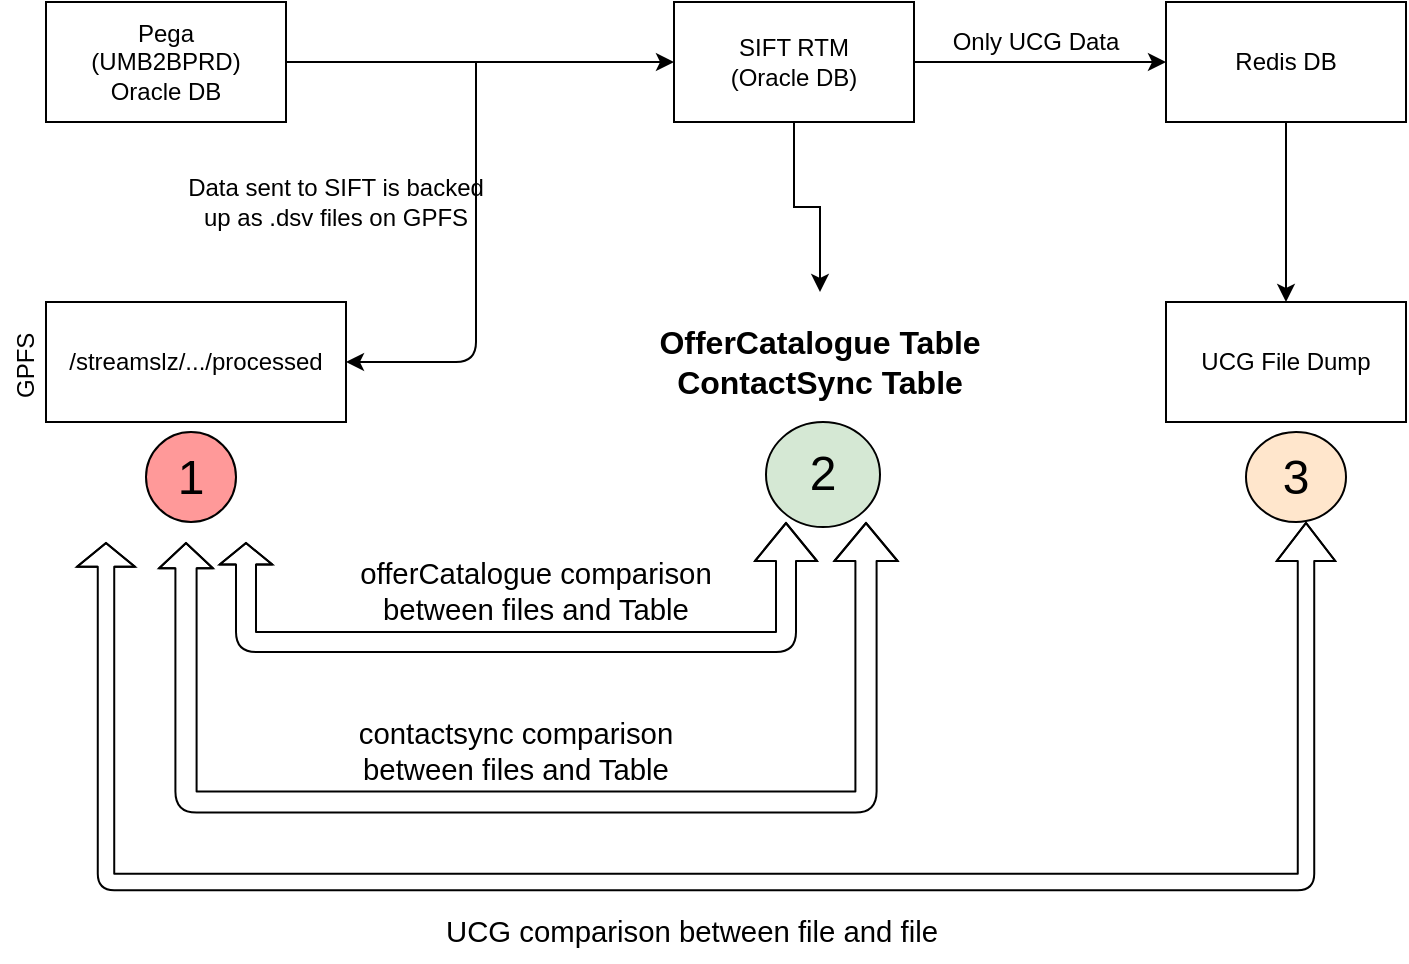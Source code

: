 <mxfile version="14.5.1" type="github">
  <diagram id="7p46W-EN9GYlPAzoYcba" name="Page-1">
    <mxGraphModel dx="844" dy="598" grid="1" gridSize="10" guides="1" tooltips="1" connect="1" arrows="1" fold="1" page="1" pageScale="1" pageWidth="827" pageHeight="1169" math="0" shadow="0">
      <root>
        <mxCell id="0" />
        <mxCell id="1" parent="0" />
        <mxCell id="sO5AbAzET7fi1nhG9wPH-10" value="" style="endArrow=classic;html=1;entryX=1;entryY=0.5;entryDx=0;entryDy=0;" edge="1" parent="1" target="sO5AbAzET7fi1nhG9wPH-5">
          <mxGeometry width="50" height="50" relative="1" as="geometry">
            <mxPoint x="255" y="110" as="sourcePoint" />
            <mxPoint x="440" y="170" as="targetPoint" />
            <Array as="points">
              <mxPoint x="255" y="260" />
            </Array>
          </mxGeometry>
        </mxCell>
        <mxCell id="sO5AbAzET7fi1nhG9wPH-1" value="Pega&lt;br&gt;(UMB2BPRD)&lt;br&gt;Oracle DB" style="rounded=0;whiteSpace=wrap;html=1;" vertex="1" parent="1">
          <mxGeometry x="40" y="80" width="120" height="60" as="geometry" />
        </mxCell>
        <mxCell id="sO5AbAzET7fi1nhG9wPH-20" style="edgeStyle=orthogonalEdgeStyle;rounded=0;orthogonalLoop=1;jettySize=auto;html=1;entryX=0.5;entryY=0;entryDx=0;entryDy=0;" edge="1" parent="1" source="sO5AbAzET7fi1nhG9wPH-2" target="sO5AbAzET7fi1nhG9wPH-16">
          <mxGeometry relative="1" as="geometry" />
        </mxCell>
        <mxCell id="sO5AbAzET7fi1nhG9wPH-2" value="SIFT RTM&lt;br&gt;(Oracle DB)" style="rounded=0;whiteSpace=wrap;html=1;" vertex="1" parent="1">
          <mxGeometry x="354" y="80" width="120" height="60" as="geometry" />
        </mxCell>
        <mxCell id="sO5AbAzET7fi1nhG9wPH-3" value="" style="endArrow=classic;html=1;entryX=0;entryY=0.5;entryDx=0;entryDy=0;" edge="1" parent="1" source="sO5AbAzET7fi1nhG9wPH-1" target="sO5AbAzET7fi1nhG9wPH-2">
          <mxGeometry width="50" height="50" relative="1" as="geometry">
            <mxPoint x="160" y="120" as="sourcePoint" />
            <mxPoint x="210" y="70" as="targetPoint" />
          </mxGeometry>
        </mxCell>
        <mxCell id="sO5AbAzET7fi1nhG9wPH-5" value="/streamslz/.../processed" style="rounded=0;whiteSpace=wrap;html=1;" vertex="1" parent="1">
          <mxGeometry x="40" y="230" width="150" height="60" as="geometry" />
        </mxCell>
        <mxCell id="sO5AbAzET7fi1nhG9wPH-11" value="Redis DB" style="rounded=0;whiteSpace=wrap;html=1;" vertex="1" parent="1">
          <mxGeometry x="600" y="80" width="120" height="60" as="geometry" />
        </mxCell>
        <mxCell id="sO5AbAzET7fi1nhG9wPH-12" value="" style="endArrow=classic;html=1;exitX=1;exitY=0.5;exitDx=0;exitDy=0;entryX=0;entryY=0.5;entryDx=0;entryDy=0;" edge="1" parent="1" source="sO5AbAzET7fi1nhG9wPH-2" target="sO5AbAzET7fi1nhG9wPH-11">
          <mxGeometry width="50" height="50" relative="1" as="geometry">
            <mxPoint x="390" y="220" as="sourcePoint" />
            <mxPoint x="440" y="170" as="targetPoint" />
            <Array as="points" />
          </mxGeometry>
        </mxCell>
        <mxCell id="sO5AbAzET7fi1nhG9wPH-13" value="Only UCG Data&lt;br&gt;" style="text;html=1;strokeColor=none;fillColor=none;align=center;verticalAlign=middle;whiteSpace=wrap;rounded=0;" vertex="1" parent="1">
          <mxGeometry x="480" y="90" width="110" height="20" as="geometry" />
        </mxCell>
        <mxCell id="sO5AbAzET7fi1nhG9wPH-14" value="UCG File Dump" style="rounded=0;whiteSpace=wrap;html=1;" vertex="1" parent="1">
          <mxGeometry x="600" y="230" width="120" height="60" as="geometry" />
        </mxCell>
        <mxCell id="sO5AbAzET7fi1nhG9wPH-15" value="" style="endArrow=classic;html=1;exitX=0.5;exitY=1;exitDx=0;exitDy=0;entryX=0.5;entryY=0;entryDx=0;entryDy=0;" edge="1" parent="1" source="sO5AbAzET7fi1nhG9wPH-11" target="sO5AbAzET7fi1nhG9wPH-14">
          <mxGeometry width="50" height="50" relative="1" as="geometry">
            <mxPoint x="390" y="190" as="sourcePoint" />
            <mxPoint x="440" y="140" as="targetPoint" />
          </mxGeometry>
        </mxCell>
        <mxCell id="sO5AbAzET7fi1nhG9wPH-16" value="&lt;font style=&quot;font-size: 16px&quot;&gt;&lt;b&gt;OfferCatalogue Table&lt;br&gt;ContactSync Table&lt;/b&gt;&lt;/font&gt;" style="text;html=1;strokeColor=none;fillColor=none;align=center;verticalAlign=middle;whiteSpace=wrap;rounded=0;" vertex="1" parent="1">
          <mxGeometry x="340" y="225" width="174" height="70" as="geometry" />
        </mxCell>
        <mxCell id="sO5AbAzET7fi1nhG9wPH-21" value="Data sent to SIFT is backed up as .dsv files on GPFS" style="text;html=1;strokeColor=none;fillColor=none;align=center;verticalAlign=middle;whiteSpace=wrap;rounded=0;" vertex="1" parent="1">
          <mxGeometry x="110" y="150" width="150" height="60" as="geometry" />
        </mxCell>
        <mxCell id="sO5AbAzET7fi1nhG9wPH-22" value="&lt;font style=&quot;font-size: 24px&quot;&gt;1&lt;/font&gt;" style="ellipse;whiteSpace=wrap;html=1;labelBackgroundColor=none;fillColor=#FF9999;" vertex="1" parent="1">
          <mxGeometry x="90" y="295" width="45" height="45" as="geometry" />
        </mxCell>
        <mxCell id="sO5AbAzET7fi1nhG9wPH-23" value="&lt;font style=&quot;font-size: 24px&quot;&gt;2&lt;/font&gt;" style="ellipse;whiteSpace=wrap;html=1;labelBackgroundColor=none;fillColor=#d5e8d4;" vertex="1" parent="1">
          <mxGeometry x="400" y="290" width="57" height="52.5" as="geometry" />
        </mxCell>
        <mxCell id="sO5AbAzET7fi1nhG9wPH-24" value="&lt;font style=&quot;font-size: 24px&quot;&gt;3&lt;/font&gt;" style="ellipse;whiteSpace=wrap;html=1;labelBackgroundColor=none;fillColor=#ffe6cc;" vertex="1" parent="1">
          <mxGeometry x="640" y="295" width="50" height="45" as="geometry" />
        </mxCell>
        <mxCell id="sO5AbAzET7fi1nhG9wPH-25" value="&lt;span style=&quot;font-size: 11.0pt ; font-family: &amp;#34;calibri&amp;#34; , sans-serif&quot;&gt;offerCatalogue comparison between files and Table&lt;/span&gt;" style="text;html=1;strokeColor=none;fillColor=none;align=center;verticalAlign=middle;whiteSpace=wrap;rounded=0;labelBackgroundColor=none;" vertex="1" parent="1">
          <mxGeometry x="180" y="360" width="210" height="30" as="geometry" />
        </mxCell>
        <mxCell id="sO5AbAzET7fi1nhG9wPH-26" value="&lt;span style=&quot;font-size: 11.0pt ; font-family: &amp;#34;calibri&amp;#34; , sans-serif&quot;&gt;contactsync comparison between files and Table&lt;/span&gt;" style="text;html=1;strokeColor=none;fillColor=none;align=center;verticalAlign=middle;whiteSpace=wrap;rounded=0;labelBackgroundColor=none;" vertex="1" parent="1">
          <mxGeometry x="180" y="440" width="190" height="30" as="geometry" />
        </mxCell>
        <mxCell id="sO5AbAzET7fi1nhG9wPH-28" value="" style="shape=flexArrow;endArrow=classic;startArrow=classic;html=1;endWidth=15.294;endSize=3.247;" edge="1" parent="1">
          <mxGeometry width="50" height="50" relative="1" as="geometry">
            <mxPoint x="410" y="340" as="sourcePoint" />
            <mxPoint x="140" y="350" as="targetPoint" />
            <Array as="points">
              <mxPoint x="410" y="400" />
              <mxPoint x="140" y="400" />
            </Array>
          </mxGeometry>
        </mxCell>
        <mxCell id="sO5AbAzET7fi1nhG9wPH-29" value="" style="shape=flexArrow;endArrow=classic;startArrow=classic;html=1;endWidth=15.294;endSize=3.871;width=10.588;" edge="1" parent="1">
          <mxGeometry width="50" height="50" relative="1" as="geometry">
            <mxPoint x="450" y="340" as="sourcePoint" />
            <mxPoint x="110" y="350" as="targetPoint" />
            <Array as="points">
              <mxPoint x="450" y="480" />
              <mxPoint x="110" y="480" />
            </Array>
          </mxGeometry>
        </mxCell>
        <mxCell id="sO5AbAzET7fi1nhG9wPH-30" value="" style="shape=flexArrow;endArrow=classic;startArrow=classic;html=1;endWidth=19.723;endSize=3.612;width=8.235;" edge="1" parent="1">
          <mxGeometry width="50" height="50" relative="1" as="geometry">
            <mxPoint x="670" y="340" as="sourcePoint" />
            <mxPoint x="70" y="350" as="targetPoint" />
            <Array as="points">
              <mxPoint x="670" y="520" />
              <mxPoint x="70" y="520" />
            </Array>
          </mxGeometry>
        </mxCell>
        <mxCell id="sO5AbAzET7fi1nhG9wPH-31" value="&lt;span style=&quot;font-size: 11.0pt ; font-family: &amp;#34;calibri&amp;#34; , sans-serif&quot;&gt;UCG comparison between file and file&lt;/span&gt;" style="text;html=1;strokeColor=none;fillColor=none;align=center;verticalAlign=middle;whiteSpace=wrap;rounded=0;labelBackgroundColor=none;" vertex="1" parent="1">
          <mxGeometry x="230" y="530" width="266" height="30" as="geometry" />
        </mxCell>
        <mxCell id="sO5AbAzET7fi1nhG9wPH-32" value="GPFS&amp;nbsp;" style="text;html=1;strokeColor=none;fillColor=none;align=center;verticalAlign=middle;whiteSpace=wrap;rounded=0;labelBackgroundColor=none;rotation=-90;" vertex="1" parent="1">
          <mxGeometry x="10" y="247.5" width="40" height="25" as="geometry" />
        </mxCell>
      </root>
    </mxGraphModel>
  </diagram>
</mxfile>

